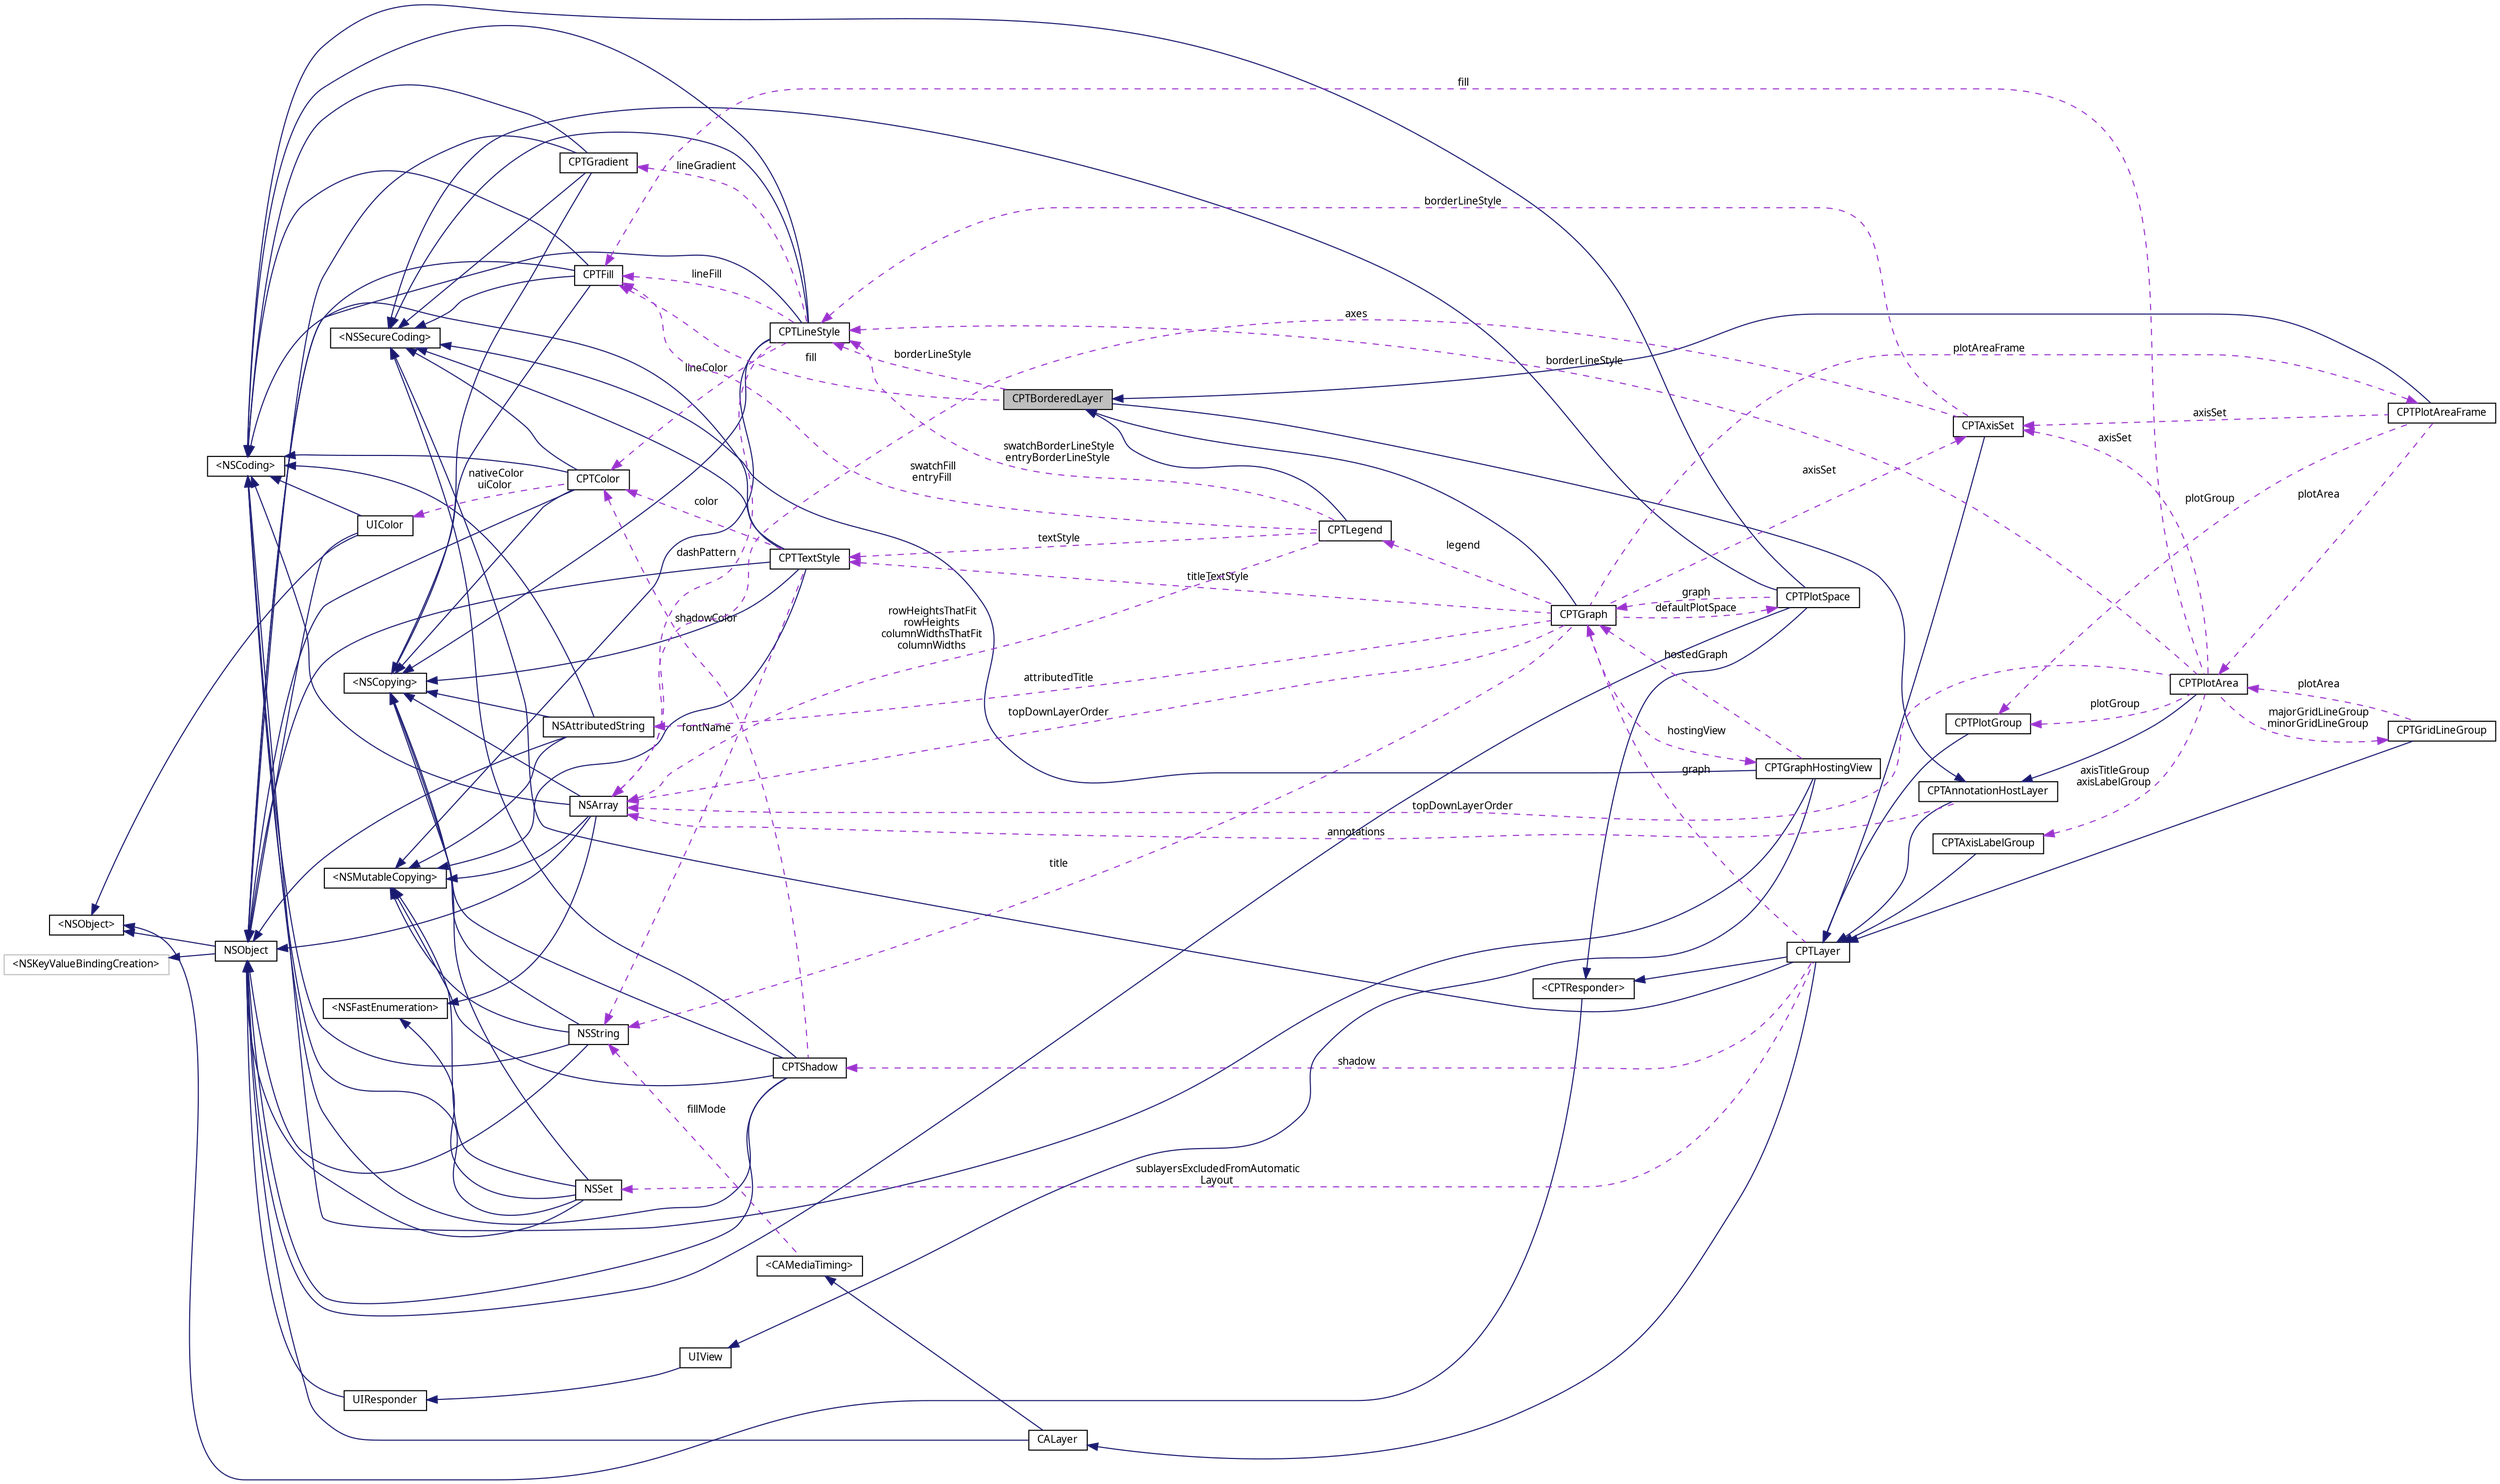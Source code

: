 digraph "CPTBorderedLayer"
{
 // LATEX_PDF_SIZE
  bgcolor="transparent";
  edge [fontname="Lucinda Grande",fontsize="10",labelfontname="Lucinda Grande",labelfontsize="10"];
  node [fontname="Lucinda Grande",fontsize="10",shape=record];
  rankdir="LR";
  Node1 [label="CPTBorderedLayer",height=0.2,width=0.4,color="black", fillcolor="grey75", style="filled", fontcolor="black",tooltip="A layer with a border line and background fill."];
  Node2 -> Node1 [dir="back",color="midnightblue",fontsize="10",style="solid",fontname="Lucinda Grande"];
  Node2 [label="CPTAnnotationHostLayer",height=0.2,width=0.4,color="black",URL="$interface_c_p_t_annotation_host_layer.html",tooltip="A container layer for annotations."];
  Node3 -> Node2 [dir="back",color="midnightblue",fontsize="10",style="solid",fontname="Lucinda Grande"];
  Node3 [label="CPTLayer",height=0.2,width=0.4,color="black",URL="$interface_c_p_t_layer.html",tooltip="Base class for all Core Animation layers in Core Plot."];
  Node4 -> Node3 [dir="back",color="midnightblue",fontsize="10",style="solid",fontname="Lucinda Grande"];
  Node4 [label="CALayer",height=0.2,width=0.4,color="black",URL="/Users/eskroch/Projects/Core Plot/documentation/doxygen/doxygen-cocoa-touch-tags.xml$https://developer.apple.com/library/ios/.html#documentation/GraphicsImaging/Reference/CALayer_class/Introduction/Introduction",tooltip=" "];
  Node5 -> Node4 [dir="back",color="midnightblue",fontsize="10",style="solid",fontname="Lucinda Grande"];
  Node5 [label="NSObject",height=0.2,width=0.4,color="black",URL="/Users/eskroch/Projects/Core Plot/documentation/doxygen/doxygen-cocoa-touch-tags.xml$https://developer.apple.com/library/ios/.html#documentation/Cocoa/Reference/Foundation/Classes/NSObject_Class/Reference/Reference",tooltip=" "];
  Node6 -> Node5 [dir="back",color="midnightblue",fontsize="10",style="solid",fontname="Lucinda Grande"];
  Node6 [label="\<NSObject\>",height=0.2,width=0.4,color="black",URL="/Users/eskroch/Projects/Core Plot/documentation/doxygen/doxygen-cocoa-touch-tags.xml$https://developer.apple.com/library/ios/.html#documentation/Cocoa/Reference/Foundation/Protocols/NSObject_Protocol/Reference/NSObject",tooltip=" "];
  Node7 -> Node5 [dir="back",color="midnightblue",fontsize="10",style="solid",fontname="Lucinda Grande"];
  Node7 [label="\<NSKeyValueBindingCreation\>",height=0.2,width=0.4,color="grey75",tooltip=" "];
  Node8 -> Node4 [dir="back",color="midnightblue",fontsize="10",style="solid",fontname="Lucinda Grande"];
  Node8 [label="\<CAMediaTiming\>",height=0.2,width=0.4,color="black",URL="/Users/eskroch/Projects/Core Plot/documentation/doxygen/doxygen-cocoa-touch-tags.xml$https://developer.apple.com/library/ios/.html#documentation/GraphicsImaging/Reference/CAMediaTiming_protocol/Introduction/Introduction",tooltip=" "];
  Node9 -> Node8 [dir="back",color="darkorchid3",fontsize="10",style="dashed",label=" fillMode" ,fontname="Lucinda Grande"];
  Node9 [label="NSString",height=0.2,width=0.4,color="black",URL="/Users/eskroch/Projects/Core Plot/documentation/doxygen/doxygen-cocoa-touch-tags.xml$https://developer.apple.com/library/ios/.html#documentation/Cocoa/Reference/Foundation/Classes/NSString_Class/Reference/NSString",tooltip=" "];
  Node5 -> Node9 [dir="back",color="midnightblue",fontsize="10",style="solid",fontname="Lucinda Grande"];
  Node10 -> Node9 [dir="back",color="midnightblue",fontsize="10",style="solid",fontname="Lucinda Grande"];
  Node10 [label="\<NSCoding\>",height=0.2,width=0.4,color="black",URL="/Users/eskroch/Projects/Core Plot/documentation/doxygen/doxygen-cocoa-touch-tags.xml$https://developer.apple.com/library/ios/.html#documentation/Cocoa/Reference/Foundation/Protocols/NSCoding_Protocol/Reference/Reference",tooltip=" "];
  Node11 -> Node9 [dir="back",color="midnightblue",fontsize="10",style="solid",fontname="Lucinda Grande"];
  Node11 [label="\<NSCopying\>",height=0.2,width=0.4,color="black",URL="/Users/eskroch/Projects/Core Plot/documentation/doxygen/doxygen-cocoa-touch-tags.xml$https://developer.apple.com/library/ios/.html#documentation/Cocoa/Reference/Foundation/Protocols/NSCopying_Protocol/Reference/Reference",tooltip=" "];
  Node12 -> Node9 [dir="back",color="midnightblue",fontsize="10",style="solid",fontname="Lucinda Grande"];
  Node12 [label="\<NSMutableCopying\>",height=0.2,width=0.4,color="black",URL="/Users/eskroch/Projects/Core Plot/documentation/doxygen/doxygen-cocoa-touch-tags.xml$https://developer.apple.com/library/ios/.html#documentation/Cocoa/Reference/Foundation/Protocols/NSMutableCopying_Protocol/Reference/Reference",tooltip=" "];
  Node13 -> Node3 [dir="back",color="midnightblue",fontsize="10",style="solid",fontname="Lucinda Grande"];
  Node13 [label="\<CPTResponder\>",height=0.2,width=0.4,color="black",URL="$protocol_c_p_t_responder-p.html",tooltip="The basis of all event processing in Core Plot."];
  Node6 -> Node13 [dir="back",color="midnightblue",fontsize="10",style="solid",fontname="Lucinda Grande"];
  Node14 -> Node3 [dir="back",color="midnightblue",fontsize="10",style="solid",fontname="Lucinda Grande"];
  Node14 [label="\<NSSecureCoding\>",height=0.2,width=0.4,color="black",URL="/Users/eskroch/Projects/Core Plot/documentation/doxygen/doxygen-cocoa-touch-tags.xml$https://developer.apple.com/library/ios/documentation/Foundation/Reference/NSSecureCoding_Protocol_Ref/.html",tooltip=" "];
  Node15 -> Node3 [dir="back",color="darkorchid3",fontsize="10",style="dashed",label=" shadow" ,fontname="Lucinda Grande"];
  Node15 [label="CPTShadow",height=0.2,width=0.4,color="black",URL="$interface_c_p_t_shadow.html",tooltip="Immutable wrapper for various shadow drawing properties."];
  Node5 -> Node15 [dir="back",color="midnightblue",fontsize="10",style="solid",fontname="Lucinda Grande"];
  Node11 -> Node15 [dir="back",color="midnightblue",fontsize="10",style="solid",fontname="Lucinda Grande"];
  Node12 -> Node15 [dir="back",color="midnightblue",fontsize="10",style="solid",fontname="Lucinda Grande"];
  Node10 -> Node15 [dir="back",color="midnightblue",fontsize="10",style="solid",fontname="Lucinda Grande"];
  Node14 -> Node15 [dir="back",color="midnightblue",fontsize="10",style="solid",fontname="Lucinda Grande"];
  Node16 -> Node15 [dir="back",color="darkorchid3",fontsize="10",style="dashed",label=" shadowColor" ,fontname="Lucinda Grande"];
  Node16 [label="CPTColor",height=0.2,width=0.4,color="black",URL="$interface_c_p_t_color.html",tooltip="An immutable color."];
  Node5 -> Node16 [dir="back",color="midnightblue",fontsize="10",style="solid",fontname="Lucinda Grande"];
  Node11 -> Node16 [dir="back",color="midnightblue",fontsize="10",style="solid",fontname="Lucinda Grande"];
  Node10 -> Node16 [dir="back",color="midnightblue",fontsize="10",style="solid",fontname="Lucinda Grande"];
  Node14 -> Node16 [dir="back",color="midnightblue",fontsize="10",style="solid",fontname="Lucinda Grande"];
  Node17 -> Node16 [dir="back",color="darkorchid3",fontsize="10",style="dashed",label=" nativeColor\nuiColor" ,fontname="Lucinda Grande"];
  Node17 [label="UIColor",height=0.2,width=0.4,color="black",URL="/Users/eskroch/Projects/Core Plot/documentation/doxygen/doxygen-cocoa-touch-tags.xml$https://developer.apple.com/library/ios/.html#documentation/UIKit/Reference/UIColor_Class/Reference/Reference",tooltip=" "];
  Node5 -> Node17 [dir="back",color="midnightblue",fontsize="10",style="solid",fontname="Lucinda Grande"];
  Node10 -> Node17 [dir="back",color="midnightblue",fontsize="10",style="solid",fontname="Lucinda Grande"];
  Node6 -> Node17 [dir="back",color="midnightblue",fontsize="10",style="solid",fontname="Lucinda Grande"];
  Node18 -> Node3 [dir="back",color="darkorchid3",fontsize="10",style="dashed",label=" sublayersExcludedFromAutomatic\lLayout" ,fontname="Lucinda Grande"];
  Node18 [label="NSSet",height=0.2,width=0.4,color="black",URL="/Users/eskroch/Projects/Core Plot/documentation/doxygen/doxygen-cocoa-touch-tags.xml$https://developer.apple.com/library/ios/.html#documentation/Cocoa/Reference/Foundation/Classes/NSSet_Class/Reference/Reference",tooltip=" "];
  Node5 -> Node18 [dir="back",color="midnightblue",fontsize="10",style="solid",fontname="Lucinda Grande"];
  Node10 -> Node18 [dir="back",color="midnightblue",fontsize="10",style="solid",fontname="Lucinda Grande"];
  Node11 -> Node18 [dir="back",color="midnightblue",fontsize="10",style="solid",fontname="Lucinda Grande"];
  Node19 -> Node18 [dir="back",color="midnightblue",fontsize="10",style="solid",fontname="Lucinda Grande"];
  Node19 [label="\<NSFastEnumeration\>",height=0.2,width=0.4,color="black",URL="/Users/eskroch/Projects/Core Plot/documentation/doxygen/doxygen-cocoa-touch-tags.xml$https://developer.apple.com/library/ios/.html#documentation/Cocoa/Reference/NSFastEnumeration_protocol/Reference/NSFastEnumeration",tooltip=" "];
  Node12 -> Node18 [dir="back",color="midnightblue",fontsize="10",style="solid",fontname="Lucinda Grande"];
  Node20 -> Node3 [dir="back",color="darkorchid3",fontsize="10",style="dashed",label=" graph" ,fontname="Lucinda Grande"];
  Node20 [label="CPTGraph",height=0.2,width=0.4,color="black",URL="$interface_c_p_t_graph.html",tooltip="An abstract graph class."];
  Node1 -> Node20 [dir="back",color="midnightblue",fontsize="10",style="solid",fontname="Lucinda Grande"];
  Node21 -> Node20 [dir="back",color="darkorchid3",fontsize="10",style="dashed",label=" titleTextStyle" ,fontname="Lucinda Grande"];
  Node21 [label="CPTTextStyle",height=0.2,width=0.4,color="black",URL="$interface_c_p_t_text_style.html",tooltip="Immutable wrapper for various text style properties."];
  Node5 -> Node21 [dir="back",color="midnightblue",fontsize="10",style="solid",fontname="Lucinda Grande"];
  Node11 -> Node21 [dir="back",color="midnightblue",fontsize="10",style="solid",fontname="Lucinda Grande"];
  Node12 -> Node21 [dir="back",color="midnightblue",fontsize="10",style="solid",fontname="Lucinda Grande"];
  Node10 -> Node21 [dir="back",color="midnightblue",fontsize="10",style="solid",fontname="Lucinda Grande"];
  Node14 -> Node21 [dir="back",color="midnightblue",fontsize="10",style="solid",fontname="Lucinda Grande"];
  Node9 -> Node21 [dir="back",color="darkorchid3",fontsize="10",style="dashed",label=" fontName" ,fontname="Lucinda Grande"];
  Node16 -> Node21 [dir="back",color="darkorchid3",fontsize="10",style="dashed",label=" color" ,fontname="Lucinda Grande"];
  Node22 -> Node20 [dir="back",color="darkorchid3",fontsize="10",style="dashed",label=" hostingView" ,fontname="Lucinda Grande"];
  Node22 [label="CPTGraphHostingView",height=0.2,width=0.4,color="black",URL="$interface_c_p_t_graph_hosting_view.html",tooltip="A container view for displaying a CPTGraph."];
  Node23 -> Node22 [dir="back",color="midnightblue",fontsize="10",style="solid",fontname="Lucinda Grande"];
  Node23 [label="UIView",height=0.2,width=0.4,color="black",URL="/Users/eskroch/Projects/Core Plot/documentation/doxygen/doxygen-cocoa-touch-tags.xml$https://developer.apple.com/library/ios/.html#documentation/UIKit/Reference/UIView_Class/UIView/UIView",tooltip=" "];
  Node24 -> Node23 [dir="back",color="midnightblue",fontsize="10",style="solid",fontname="Lucinda Grande"];
  Node24 [label="UIResponder",height=0.2,width=0.4,color="black",URL="/Users/eskroch/Projects/Core Plot/documentation/doxygen/doxygen-cocoa-touch-tags.xml$https://developer.apple.com/library/ios/#documentation/UIKit/Reference/UIResponder_Class/Reference/Reference.html.html#//apple_ref/occ/cl/UIResponder",tooltip=" "];
  Node5 -> Node24 [dir="back",color="midnightblue",fontsize="10",style="solid",fontname="Lucinda Grande"];
  Node10 -> Node22 [dir="back",color="midnightblue",fontsize="10",style="solid",fontname="Lucinda Grande"];
  Node14 -> Node22 [dir="back",color="midnightblue",fontsize="10",style="solid",fontname="Lucinda Grande"];
  Node20 -> Node22 [dir="back",color="darkorchid3",fontsize="10",style="dashed",label=" hostedGraph" ,fontname="Lucinda Grande"];
  Node25 -> Node20 [dir="back",color="darkorchid3",fontsize="10",style="dashed",label=" axisSet" ,fontname="Lucinda Grande"];
  Node25 [label="CPTAxisSet",height=0.2,width=0.4,color="black",URL="$interface_c_p_t_axis_set.html",tooltip="A container layer for the set of axes for a graph."];
  Node3 -> Node25 [dir="back",color="midnightblue",fontsize="10",style="solid",fontname="Lucinda Grande"];
  Node26 -> Node25 [dir="back",color="darkorchid3",fontsize="10",style="dashed",label=" borderLineStyle" ,fontname="Lucinda Grande"];
  Node26 [label="CPTLineStyle",height=0.2,width=0.4,color="black",URL="$interface_c_p_t_line_style.html",tooltip="Immutable wrapper for various line drawing properties. Create a CPTMutableLineStyle if you want to cu..."];
  Node5 -> Node26 [dir="back",color="midnightblue",fontsize="10",style="solid",fontname="Lucinda Grande"];
  Node11 -> Node26 [dir="back",color="midnightblue",fontsize="10",style="solid",fontname="Lucinda Grande"];
  Node12 -> Node26 [dir="back",color="midnightblue",fontsize="10",style="solid",fontname="Lucinda Grande"];
  Node10 -> Node26 [dir="back",color="midnightblue",fontsize="10",style="solid",fontname="Lucinda Grande"];
  Node14 -> Node26 [dir="back",color="midnightblue",fontsize="10",style="solid",fontname="Lucinda Grande"];
  Node27 -> Node26 [dir="back",color="darkorchid3",fontsize="10",style="dashed",label=" lineFill" ,fontname="Lucinda Grande"];
  Node27 [label="CPTFill",height=0.2,width=0.4,color="black",URL="$interface_c_p_t_fill.html",tooltip="Draws area fills."];
  Node5 -> Node27 [dir="back",color="midnightblue",fontsize="10",style="solid",fontname="Lucinda Grande"];
  Node11 -> Node27 [dir="back",color="midnightblue",fontsize="10",style="solid",fontname="Lucinda Grande"];
  Node10 -> Node27 [dir="back",color="midnightblue",fontsize="10",style="solid",fontname="Lucinda Grande"];
  Node14 -> Node27 [dir="back",color="midnightblue",fontsize="10",style="solid",fontname="Lucinda Grande"];
  Node28 -> Node26 [dir="back",color="darkorchid3",fontsize="10",style="dashed",label=" lineGradient" ,fontname="Lucinda Grande"];
  Node28 [label="CPTGradient",height=0.2,width=0.4,color="black",URL="$interface_c_p_t_gradient.html",tooltip="Draws color gradient fills."];
  Node5 -> Node28 [dir="back",color="midnightblue",fontsize="10",style="solid",fontname="Lucinda Grande"];
  Node11 -> Node28 [dir="back",color="midnightblue",fontsize="10",style="solid",fontname="Lucinda Grande"];
  Node10 -> Node28 [dir="back",color="midnightblue",fontsize="10",style="solid",fontname="Lucinda Grande"];
  Node14 -> Node28 [dir="back",color="midnightblue",fontsize="10",style="solid",fontname="Lucinda Grande"];
  Node16 -> Node26 [dir="back",color="darkorchid3",fontsize="10",style="dashed",label=" lineColor" ,fontname="Lucinda Grande"];
  Node29 -> Node26 [dir="back",color="darkorchid3",fontsize="10",style="dashed",label=" dashPattern" ,fontname="Lucinda Grande"];
  Node29 [label="NSArray",height=0.2,width=0.4,color="black",URL="/Users/eskroch/Projects/Core Plot/documentation/doxygen/doxygen-cocoa-touch-tags.xml$https://developer.apple.com/library/ios/.html#documentation/Cocoa/Reference/Foundation/Classes/NSArray_Class/NSArray",tooltip=" "];
  Node5 -> Node29 [dir="back",color="midnightblue",fontsize="10",style="solid",fontname="Lucinda Grande"];
  Node10 -> Node29 [dir="back",color="midnightblue",fontsize="10",style="solid",fontname="Lucinda Grande"];
  Node11 -> Node29 [dir="back",color="midnightblue",fontsize="10",style="solid",fontname="Lucinda Grande"];
  Node19 -> Node29 [dir="back",color="midnightblue",fontsize="10",style="solid",fontname="Lucinda Grande"];
  Node12 -> Node29 [dir="back",color="midnightblue",fontsize="10",style="solid",fontname="Lucinda Grande"];
  Node29 -> Node25 [dir="back",color="darkorchid3",fontsize="10",style="dashed",label=" axes" ,fontname="Lucinda Grande"];
  Node30 -> Node20 [dir="back",color="darkorchid3",fontsize="10",style="dashed",label=" attributedTitle" ,fontname="Lucinda Grande"];
  Node30 [label="NSAttributedString",height=0.2,width=0.4,color="black",URL="/Users/eskroch/Projects/Core Plot/documentation/doxygen/doxygen-cocoa-touch-tags.xml$https://developer.apple.com/library/ios/.html#documentation/Cocoa/Reference/Foundation/Classes/NSAttributedString_Class/Reference/NSAttributedString",tooltip=" "];
  Node5 -> Node30 [dir="back",color="midnightblue",fontsize="10",style="solid",fontname="Lucinda Grande"];
  Node10 -> Node30 [dir="back",color="midnightblue",fontsize="10",style="solid",fontname="Lucinda Grande"];
  Node11 -> Node30 [dir="back",color="midnightblue",fontsize="10",style="solid",fontname="Lucinda Grande"];
  Node12 -> Node30 [dir="back",color="midnightblue",fontsize="10",style="solid",fontname="Lucinda Grande"];
  Node31 -> Node20 [dir="back",color="darkorchid3",fontsize="10",style="dashed",label=" plotAreaFrame" ,fontname="Lucinda Grande"];
  Node31 [label="CPTPlotAreaFrame",height=0.2,width=0.4,color="black",URL="$interface_c_p_t_plot_area_frame.html",tooltip="A layer drawn on top of the graph layer and behind all plot elements."];
  Node1 -> Node31 [dir="back",color="midnightblue",fontsize="10",style="solid",fontname="Lucinda Grande"];
  Node25 -> Node31 [dir="back",color="darkorchid3",fontsize="10",style="dashed",label=" axisSet" ,fontname="Lucinda Grande"];
  Node32 -> Node31 [dir="back",color="darkorchid3",fontsize="10",style="dashed",label=" plotArea" ,fontname="Lucinda Grande"];
  Node32 [label="CPTPlotArea",height=0.2,width=0.4,color="black",URL="$interface_c_p_t_plot_area.html",tooltip="A layer representing the actual plotting area of a graph."];
  Node2 -> Node32 [dir="back",color="midnightblue",fontsize="10",style="solid",fontname="Lucinda Grande"];
  Node33 -> Node32 [dir="back",color="darkorchid3",fontsize="10",style="dashed",label=" majorGridLineGroup\nminorGridLineGroup" ,fontname="Lucinda Grande"];
  Node33 [label="CPTGridLineGroup",height=0.2,width=0.4,color="black",URL="$interface_c_p_t_grid_line_group.html",tooltip="A group of grid line layers."];
  Node3 -> Node33 [dir="back",color="midnightblue",fontsize="10",style="solid",fontname="Lucinda Grande"];
  Node32 -> Node33 [dir="back",color="darkorchid3",fontsize="10",style="dashed",label=" plotArea" ,fontname="Lucinda Grande"];
  Node27 -> Node32 [dir="back",color="darkorchid3",fontsize="10",style="dashed",label=" fill" ,fontname="Lucinda Grande"];
  Node25 -> Node32 [dir="back",color="darkorchid3",fontsize="10",style="dashed",label=" axisSet" ,fontname="Lucinda Grande"];
  Node26 -> Node32 [dir="back",color="darkorchid3",fontsize="10",style="dashed",label=" borderLineStyle" ,fontname="Lucinda Grande"];
  Node34 -> Node32 [dir="back",color="darkorchid3",fontsize="10",style="dashed",label=" axisTitleGroup\naxisLabelGroup" ,fontname="Lucinda Grande"];
  Node34 [label="CPTAxisLabelGroup",height=0.2,width=0.4,color="black",URL="$interface_c_p_t_axis_label_group.html",tooltip="A container layer for the axis labels."];
  Node3 -> Node34 [dir="back",color="midnightblue",fontsize="10",style="solid",fontname="Lucinda Grande"];
  Node35 -> Node32 [dir="back",color="darkorchid3",fontsize="10",style="dashed",label=" plotGroup" ,fontname="Lucinda Grande"];
  Node35 [label="CPTPlotGroup",height=0.2,width=0.4,color="black",URL="$interface_c_p_t_plot_group.html",tooltip="Defines the coordinate system of a plot."];
  Node3 -> Node35 [dir="back",color="midnightblue",fontsize="10",style="solid",fontname="Lucinda Grande"];
  Node29 -> Node32 [dir="back",color="darkorchid3",fontsize="10",style="dashed",label=" topDownLayerOrder" ,fontname="Lucinda Grande"];
  Node35 -> Node31 [dir="back",color="darkorchid3",fontsize="10",style="dashed",label=" plotGroup" ,fontname="Lucinda Grande"];
  Node9 -> Node20 [dir="back",color="darkorchid3",fontsize="10",style="dashed",label=" title" ,fontname="Lucinda Grande"];
  Node36 -> Node20 [dir="back",color="darkorchid3",fontsize="10",style="dashed",label=" defaultPlotSpace" ,fontname="Lucinda Grande"];
  Node36 [label="CPTPlotSpace",height=0.2,width=0.4,color="black",URL="$interface_c_p_t_plot_space.html",tooltip="Defines the coordinate system of a plot."];
  Node5 -> Node36 [dir="back",color="midnightblue",fontsize="10",style="solid",fontname="Lucinda Grande"];
  Node13 -> Node36 [dir="back",color="midnightblue",fontsize="10",style="solid",fontname="Lucinda Grande"];
  Node10 -> Node36 [dir="back",color="midnightblue",fontsize="10",style="solid",fontname="Lucinda Grande"];
  Node14 -> Node36 [dir="back",color="midnightblue",fontsize="10",style="solid",fontname="Lucinda Grande"];
  Node20 -> Node36 [dir="back",color="darkorchid3",fontsize="10",style="dashed",label=" graph" ,fontname="Lucinda Grande"];
  Node37 -> Node20 [dir="back",color="darkorchid3",fontsize="10",style="dashed",label=" legend" ,fontname="Lucinda Grande"];
  Node37 [label="CPTLegend",height=0.2,width=0.4,color="black",URL="$interface_c_p_t_legend.html",tooltip="A graph legend."];
  Node1 -> Node37 [dir="back",color="midnightblue",fontsize="10",style="solid",fontname="Lucinda Grande"];
  Node21 -> Node37 [dir="back",color="darkorchid3",fontsize="10",style="dashed",label=" textStyle" ,fontname="Lucinda Grande"];
  Node27 -> Node37 [dir="back",color="darkorchid3",fontsize="10",style="dashed",label=" swatchFill\nentryFill" ,fontname="Lucinda Grande"];
  Node26 -> Node37 [dir="back",color="darkorchid3",fontsize="10",style="dashed",label=" swatchBorderLineStyle\nentryBorderLineStyle" ,fontname="Lucinda Grande"];
  Node29 -> Node37 [dir="back",color="darkorchid3",fontsize="10",style="dashed",label=" rowHeightsThatFit\nrowHeights\ncolumnWidthsThatFit\ncolumnWidths" ,fontname="Lucinda Grande"];
  Node29 -> Node20 [dir="back",color="darkorchid3",fontsize="10",style="dashed",label=" topDownLayerOrder" ,fontname="Lucinda Grande"];
  Node29 -> Node2 [dir="back",color="darkorchid3",fontsize="10",style="dashed",label=" annotations" ,fontname="Lucinda Grande"];
  Node27 -> Node1 [dir="back",color="darkorchid3",fontsize="10",style="dashed",label=" fill" ,fontname="Lucinda Grande"];
  Node26 -> Node1 [dir="back",color="darkorchid3",fontsize="10",style="dashed",label=" borderLineStyle" ,fontname="Lucinda Grande"];
}
